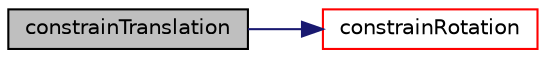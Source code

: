 digraph "constrainTranslation"
{
  bgcolor="transparent";
  edge [fontname="Helvetica",fontsize="10",labelfontname="Helvetica",labelfontsize="10"];
  node [fontname="Helvetica",fontsize="10",shape=record];
  rankdir="LR";
  Node1 [label="constrainTranslation",height=0.2,width=0.4,color="black", fillcolor="grey75", style="filled", fontcolor="black"];
  Node1 -> Node2 [color="midnightblue",fontsize="10",style="solid",fontname="Helvetica"];
  Node2 [label="constrainRotation",height=0.2,width=0.4,color="red",URL="$a01767.html#aaeee2d0d4a87de2bfa9a957bd687eb29",tooltip="Apply and accumulate rotational constraints. "];
}
